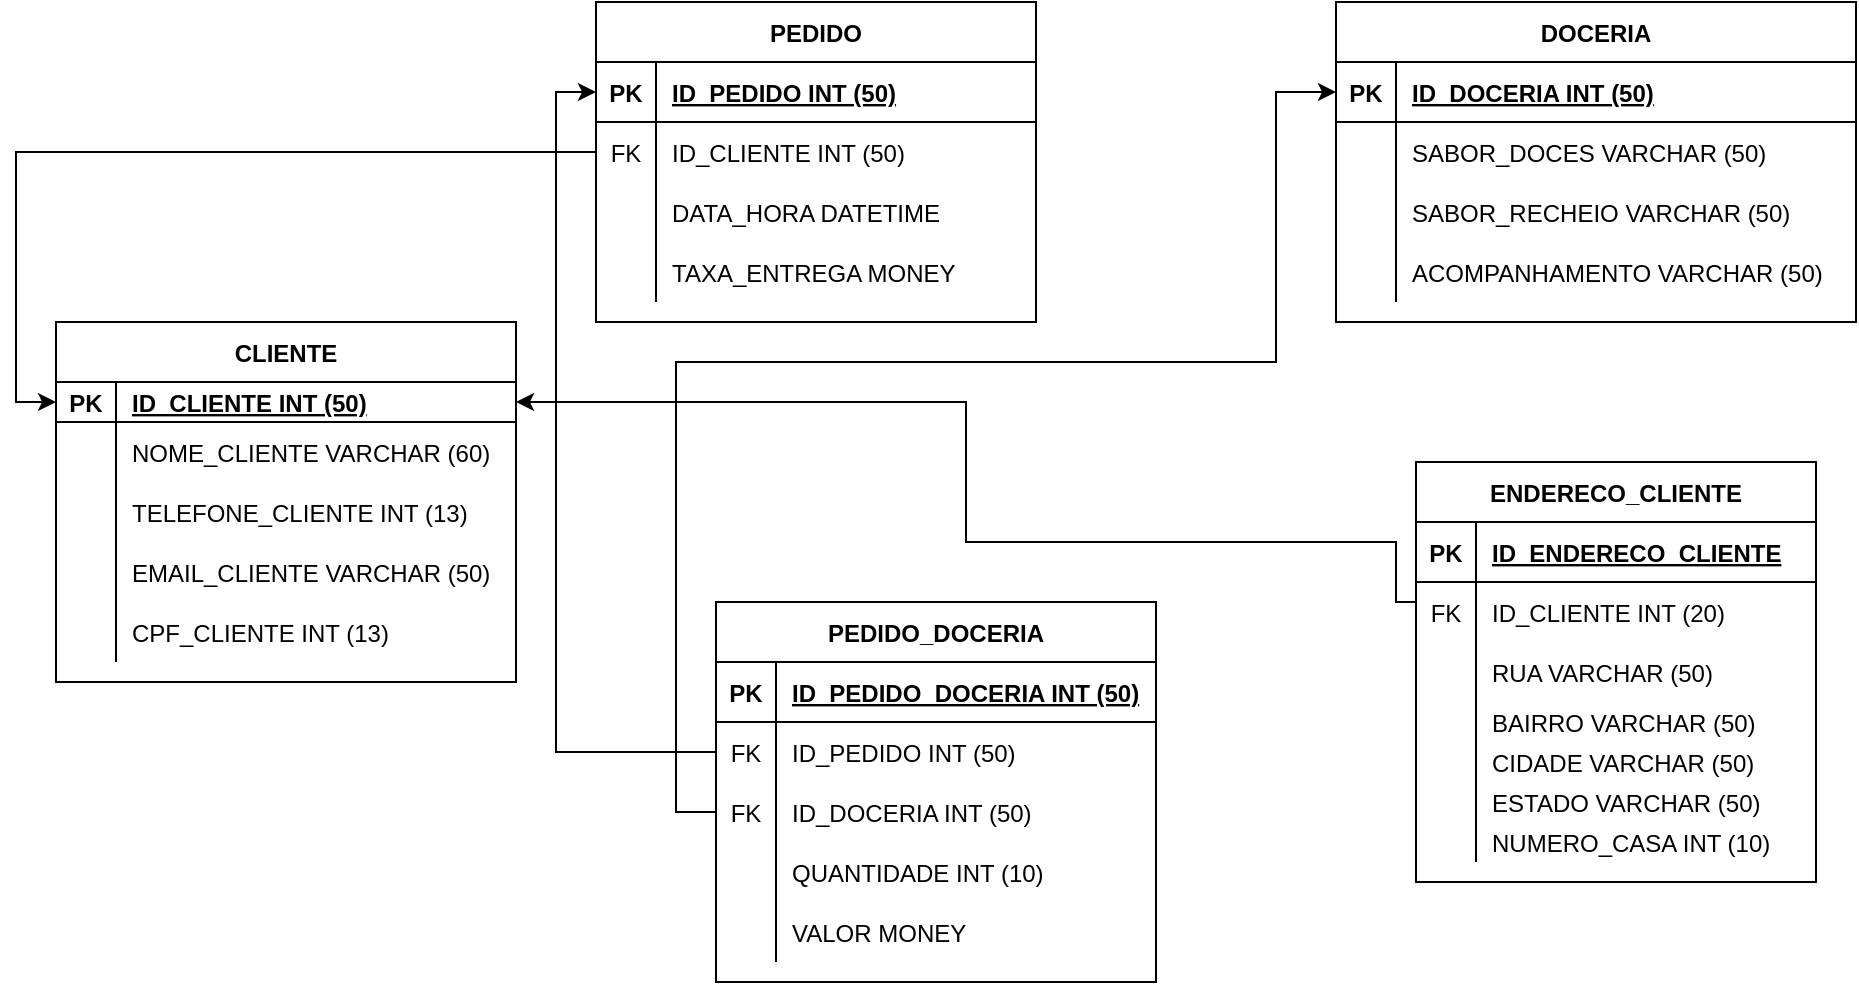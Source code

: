 <mxfile version="17.1.0" type="device"><diagram id="R2lEEEUBdFMjLlhIrx00" name="Page-1"><mxGraphModel dx="1234" dy="436" grid="1" gridSize="10" guides="1" tooltips="1" connect="1" arrows="1" fold="1" page="1" pageScale="1" pageWidth="850" pageHeight="1100" math="0" shadow="0" extFonts="Permanent Marker^https://fonts.googleapis.com/css?family=Permanent+Marker"><root><mxCell id="0"/><mxCell id="1" parent="0"/><mxCell id="0XblLJSEaMD01t5QdxHX-1" value="CLIENTE" style="shape=table;startSize=30;container=1;collapsible=1;childLayout=tableLayout;fixedRows=1;rowLines=0;fontStyle=1;align=center;resizeLast=1;" vertex="1" parent="1"><mxGeometry x="50" y="180" width="230" height="180" as="geometry"/></mxCell><mxCell id="0XblLJSEaMD01t5QdxHX-2" value="" style="shape=tableRow;horizontal=0;startSize=0;swimlaneHead=0;swimlaneBody=0;fillColor=none;collapsible=0;dropTarget=0;points=[[0,0.5],[1,0.5]];portConstraint=eastwest;top=0;left=0;right=0;bottom=1;" vertex="1" parent="0XblLJSEaMD01t5QdxHX-1"><mxGeometry y="30" width="230" height="20" as="geometry"/></mxCell><mxCell id="0XblLJSEaMD01t5QdxHX-3" value="PK" style="shape=partialRectangle;connectable=0;fillColor=none;top=0;left=0;bottom=0;right=0;fontStyle=1;overflow=hidden;" vertex="1" parent="0XblLJSEaMD01t5QdxHX-2"><mxGeometry width="30" height="20" as="geometry"><mxRectangle width="30" height="20" as="alternateBounds"/></mxGeometry></mxCell><mxCell id="0XblLJSEaMD01t5QdxHX-4" value="ID_CLIENTE INT (50)" style="shape=partialRectangle;connectable=0;fillColor=none;top=0;left=0;bottom=0;right=0;align=left;spacingLeft=6;fontStyle=5;overflow=hidden;" vertex="1" parent="0XblLJSEaMD01t5QdxHX-2"><mxGeometry x="30" width="200" height="20" as="geometry"><mxRectangle width="200" height="20" as="alternateBounds"/></mxGeometry></mxCell><mxCell id="0XblLJSEaMD01t5QdxHX-5" value="" style="shape=tableRow;horizontal=0;startSize=0;swimlaneHead=0;swimlaneBody=0;fillColor=none;collapsible=0;dropTarget=0;points=[[0,0.5],[1,0.5]];portConstraint=eastwest;top=0;left=0;right=0;bottom=0;" vertex="1" parent="0XblLJSEaMD01t5QdxHX-1"><mxGeometry y="50" width="230" height="30" as="geometry"/></mxCell><mxCell id="0XblLJSEaMD01t5QdxHX-6" value="" style="shape=partialRectangle;connectable=0;fillColor=none;top=0;left=0;bottom=0;right=0;editable=1;overflow=hidden;" vertex="1" parent="0XblLJSEaMD01t5QdxHX-5"><mxGeometry width="30" height="30" as="geometry"><mxRectangle width="30" height="30" as="alternateBounds"/></mxGeometry></mxCell><mxCell id="0XblLJSEaMD01t5QdxHX-7" value="NOME_CLIENTE VARCHAR (60)" style="shape=partialRectangle;connectable=0;fillColor=none;top=0;left=0;bottom=0;right=0;align=left;spacingLeft=6;overflow=hidden;" vertex="1" parent="0XblLJSEaMD01t5QdxHX-5"><mxGeometry x="30" width="200" height="30" as="geometry"><mxRectangle width="200" height="30" as="alternateBounds"/></mxGeometry></mxCell><mxCell id="0XblLJSEaMD01t5QdxHX-8" value="" style="shape=tableRow;horizontal=0;startSize=0;swimlaneHead=0;swimlaneBody=0;fillColor=none;collapsible=0;dropTarget=0;points=[[0,0.5],[1,0.5]];portConstraint=eastwest;top=0;left=0;right=0;bottom=0;" vertex="1" parent="0XblLJSEaMD01t5QdxHX-1"><mxGeometry y="80" width="230" height="30" as="geometry"/></mxCell><mxCell id="0XblLJSEaMD01t5QdxHX-9" value="" style="shape=partialRectangle;connectable=0;fillColor=none;top=0;left=0;bottom=0;right=0;editable=1;overflow=hidden;" vertex="1" parent="0XblLJSEaMD01t5QdxHX-8"><mxGeometry width="30" height="30" as="geometry"><mxRectangle width="30" height="30" as="alternateBounds"/></mxGeometry></mxCell><mxCell id="0XblLJSEaMD01t5QdxHX-10" value="TELEFONE_CLIENTE INT (13)" style="shape=partialRectangle;connectable=0;fillColor=none;top=0;left=0;bottom=0;right=0;align=left;spacingLeft=6;overflow=hidden;" vertex="1" parent="0XblLJSEaMD01t5QdxHX-8"><mxGeometry x="30" width="200" height="30" as="geometry"><mxRectangle width="200" height="30" as="alternateBounds"/></mxGeometry></mxCell><mxCell id="0XblLJSEaMD01t5QdxHX-11" value="" style="shape=tableRow;horizontal=0;startSize=0;swimlaneHead=0;swimlaneBody=0;fillColor=none;collapsible=0;dropTarget=0;points=[[0,0.5],[1,0.5]];portConstraint=eastwest;top=0;left=0;right=0;bottom=0;" vertex="1" parent="0XblLJSEaMD01t5QdxHX-1"><mxGeometry y="110" width="230" height="30" as="geometry"/></mxCell><mxCell id="0XblLJSEaMD01t5QdxHX-12" value="" style="shape=partialRectangle;connectable=0;fillColor=none;top=0;left=0;bottom=0;right=0;editable=1;overflow=hidden;" vertex="1" parent="0XblLJSEaMD01t5QdxHX-11"><mxGeometry width="30" height="30" as="geometry"><mxRectangle width="30" height="30" as="alternateBounds"/></mxGeometry></mxCell><mxCell id="0XblLJSEaMD01t5QdxHX-13" value="EMAIL_CLIENTE VARCHAR (50)" style="shape=partialRectangle;connectable=0;fillColor=none;top=0;left=0;bottom=0;right=0;align=left;spacingLeft=6;overflow=hidden;" vertex="1" parent="0XblLJSEaMD01t5QdxHX-11"><mxGeometry x="30" width="200" height="30" as="geometry"><mxRectangle width="200" height="30" as="alternateBounds"/></mxGeometry></mxCell><mxCell id="0XblLJSEaMD01t5QdxHX-14" value="" style="shape=tableRow;horizontal=0;startSize=0;swimlaneHead=0;swimlaneBody=0;fillColor=none;collapsible=0;dropTarget=0;points=[[0,0.5],[1,0.5]];portConstraint=eastwest;top=0;left=0;right=0;bottom=0;" vertex="1" parent="0XblLJSEaMD01t5QdxHX-1"><mxGeometry y="140" width="230" height="30" as="geometry"/></mxCell><mxCell id="0XblLJSEaMD01t5QdxHX-15" value="" style="shape=partialRectangle;connectable=0;fillColor=none;top=0;left=0;bottom=0;right=0;editable=1;overflow=hidden;" vertex="1" parent="0XblLJSEaMD01t5QdxHX-14"><mxGeometry width="30" height="30" as="geometry"><mxRectangle width="30" height="30" as="alternateBounds"/></mxGeometry></mxCell><mxCell id="0XblLJSEaMD01t5QdxHX-16" value="CPF_CLIENTE INT (13)" style="shape=partialRectangle;connectable=0;fillColor=none;top=0;left=0;bottom=0;right=0;align=left;spacingLeft=6;overflow=hidden;" vertex="1" parent="0XblLJSEaMD01t5QdxHX-14"><mxGeometry x="30" width="200" height="30" as="geometry"><mxRectangle width="200" height="30" as="alternateBounds"/></mxGeometry></mxCell><mxCell id="0XblLJSEaMD01t5QdxHX-17" value="PEDIDO" style="shape=table;startSize=30;container=1;collapsible=1;childLayout=tableLayout;fixedRows=1;rowLines=0;fontStyle=1;align=center;resizeLast=1;" vertex="1" parent="1"><mxGeometry x="320" y="20" width="220" height="160" as="geometry"/></mxCell><mxCell id="0XblLJSEaMD01t5QdxHX-18" value="" style="shape=tableRow;horizontal=0;startSize=0;swimlaneHead=0;swimlaneBody=0;fillColor=none;collapsible=0;dropTarget=0;points=[[0,0.5],[1,0.5]];portConstraint=eastwest;top=0;left=0;right=0;bottom=1;" vertex="1" parent="0XblLJSEaMD01t5QdxHX-17"><mxGeometry y="30" width="220" height="30" as="geometry"/></mxCell><mxCell id="0XblLJSEaMD01t5QdxHX-19" value="PK" style="shape=partialRectangle;connectable=0;fillColor=none;top=0;left=0;bottom=0;right=0;fontStyle=1;overflow=hidden;" vertex="1" parent="0XblLJSEaMD01t5QdxHX-18"><mxGeometry width="30" height="30" as="geometry"><mxRectangle width="30" height="30" as="alternateBounds"/></mxGeometry></mxCell><mxCell id="0XblLJSEaMD01t5QdxHX-20" value="ID_PEDIDO INT (50)" style="shape=partialRectangle;connectable=0;fillColor=none;top=0;left=0;bottom=0;right=0;align=left;spacingLeft=6;fontStyle=5;overflow=hidden;" vertex="1" parent="0XblLJSEaMD01t5QdxHX-18"><mxGeometry x="30" width="190" height="30" as="geometry"><mxRectangle width="190" height="30" as="alternateBounds"/></mxGeometry></mxCell><mxCell id="0XblLJSEaMD01t5QdxHX-21" value="" style="shape=tableRow;horizontal=0;startSize=0;swimlaneHead=0;swimlaneBody=0;fillColor=none;collapsible=0;dropTarget=0;points=[[0,0.5],[1,0.5]];portConstraint=eastwest;top=0;left=0;right=0;bottom=0;" vertex="1" parent="0XblLJSEaMD01t5QdxHX-17"><mxGeometry y="60" width="220" height="30" as="geometry"/></mxCell><mxCell id="0XblLJSEaMD01t5QdxHX-22" value="FK" style="shape=partialRectangle;connectable=0;fillColor=none;top=0;left=0;bottom=0;right=0;editable=1;overflow=hidden;" vertex="1" parent="0XblLJSEaMD01t5QdxHX-21"><mxGeometry width="30" height="30" as="geometry"><mxRectangle width="30" height="30" as="alternateBounds"/></mxGeometry></mxCell><mxCell id="0XblLJSEaMD01t5QdxHX-23" value="ID_CLIENTE INT (50)" style="shape=partialRectangle;connectable=0;fillColor=none;top=0;left=0;bottom=0;right=0;align=left;spacingLeft=6;overflow=hidden;" vertex="1" parent="0XblLJSEaMD01t5QdxHX-21"><mxGeometry x="30" width="190" height="30" as="geometry"><mxRectangle width="190" height="30" as="alternateBounds"/></mxGeometry></mxCell><mxCell id="0XblLJSEaMD01t5QdxHX-24" value="" style="shape=tableRow;horizontal=0;startSize=0;swimlaneHead=0;swimlaneBody=0;fillColor=none;collapsible=0;dropTarget=0;points=[[0,0.5],[1,0.5]];portConstraint=eastwest;top=0;left=0;right=0;bottom=0;" vertex="1" parent="0XblLJSEaMD01t5QdxHX-17"><mxGeometry y="90" width="220" height="30" as="geometry"/></mxCell><mxCell id="0XblLJSEaMD01t5QdxHX-25" value="" style="shape=partialRectangle;connectable=0;fillColor=none;top=0;left=0;bottom=0;right=0;editable=1;overflow=hidden;" vertex="1" parent="0XblLJSEaMD01t5QdxHX-24"><mxGeometry width="30" height="30" as="geometry"><mxRectangle width="30" height="30" as="alternateBounds"/></mxGeometry></mxCell><mxCell id="0XblLJSEaMD01t5QdxHX-26" value="DATA_HORA DATETIME" style="shape=partialRectangle;connectable=0;fillColor=none;top=0;left=0;bottom=0;right=0;align=left;spacingLeft=6;overflow=hidden;" vertex="1" parent="0XblLJSEaMD01t5QdxHX-24"><mxGeometry x="30" width="190" height="30" as="geometry"><mxRectangle width="190" height="30" as="alternateBounds"/></mxGeometry></mxCell><mxCell id="0XblLJSEaMD01t5QdxHX-27" value="" style="shape=tableRow;horizontal=0;startSize=0;swimlaneHead=0;swimlaneBody=0;fillColor=none;collapsible=0;dropTarget=0;points=[[0,0.5],[1,0.5]];portConstraint=eastwest;top=0;left=0;right=0;bottom=0;" vertex="1" parent="0XblLJSEaMD01t5QdxHX-17"><mxGeometry y="120" width="220" height="30" as="geometry"/></mxCell><mxCell id="0XblLJSEaMD01t5QdxHX-28" value="" style="shape=partialRectangle;connectable=0;fillColor=none;top=0;left=0;bottom=0;right=0;editable=1;overflow=hidden;" vertex="1" parent="0XblLJSEaMD01t5QdxHX-27"><mxGeometry width="30" height="30" as="geometry"><mxRectangle width="30" height="30" as="alternateBounds"/></mxGeometry></mxCell><mxCell id="0XblLJSEaMD01t5QdxHX-29" value="TAXA_ENTREGA MONEY" style="shape=partialRectangle;connectable=0;fillColor=none;top=0;left=0;bottom=0;right=0;align=left;spacingLeft=6;overflow=hidden;" vertex="1" parent="0XblLJSEaMD01t5QdxHX-27"><mxGeometry x="30" width="190" height="30" as="geometry"><mxRectangle width="190" height="30" as="alternateBounds"/></mxGeometry></mxCell><mxCell id="0XblLJSEaMD01t5QdxHX-30" value="PEDIDO_DOCERIA" style="shape=table;startSize=30;container=1;collapsible=1;childLayout=tableLayout;fixedRows=1;rowLines=0;fontStyle=1;align=center;resizeLast=1;" vertex="1" parent="1"><mxGeometry x="380" y="320" width="220" height="190" as="geometry"/></mxCell><mxCell id="0XblLJSEaMD01t5QdxHX-31" value="" style="shape=tableRow;horizontal=0;startSize=0;swimlaneHead=0;swimlaneBody=0;fillColor=none;collapsible=0;dropTarget=0;points=[[0,0.5],[1,0.5]];portConstraint=eastwest;top=0;left=0;right=0;bottom=1;" vertex="1" parent="0XblLJSEaMD01t5QdxHX-30"><mxGeometry y="30" width="220" height="30" as="geometry"/></mxCell><mxCell id="0XblLJSEaMD01t5QdxHX-32" value="PK" style="shape=partialRectangle;connectable=0;fillColor=none;top=0;left=0;bottom=0;right=0;fontStyle=1;overflow=hidden;" vertex="1" parent="0XblLJSEaMD01t5QdxHX-31"><mxGeometry width="30" height="30" as="geometry"><mxRectangle width="30" height="30" as="alternateBounds"/></mxGeometry></mxCell><mxCell id="0XblLJSEaMD01t5QdxHX-33" value="ID_PEDIDO_DOCERIA INT (50)" style="shape=partialRectangle;connectable=0;fillColor=none;top=0;left=0;bottom=0;right=0;align=left;spacingLeft=6;fontStyle=5;overflow=hidden;" vertex="1" parent="0XblLJSEaMD01t5QdxHX-31"><mxGeometry x="30" width="190" height="30" as="geometry"><mxRectangle width="190" height="30" as="alternateBounds"/></mxGeometry></mxCell><mxCell id="0XblLJSEaMD01t5QdxHX-34" value="" style="shape=tableRow;horizontal=0;startSize=0;swimlaneHead=0;swimlaneBody=0;fillColor=none;collapsible=0;dropTarget=0;points=[[0,0.5],[1,0.5]];portConstraint=eastwest;top=0;left=0;right=0;bottom=0;" vertex="1" parent="0XblLJSEaMD01t5QdxHX-30"><mxGeometry y="60" width="220" height="30" as="geometry"/></mxCell><mxCell id="0XblLJSEaMD01t5QdxHX-35" value="FK" style="shape=partialRectangle;connectable=0;fillColor=none;top=0;left=0;bottom=0;right=0;editable=1;overflow=hidden;" vertex="1" parent="0XblLJSEaMD01t5QdxHX-34"><mxGeometry width="30" height="30" as="geometry"><mxRectangle width="30" height="30" as="alternateBounds"/></mxGeometry></mxCell><mxCell id="0XblLJSEaMD01t5QdxHX-36" value="ID_PEDIDO INT (50)" style="shape=partialRectangle;connectable=0;fillColor=none;top=0;left=0;bottom=0;right=0;align=left;spacingLeft=6;overflow=hidden;" vertex="1" parent="0XblLJSEaMD01t5QdxHX-34"><mxGeometry x="30" width="190" height="30" as="geometry"><mxRectangle width="190" height="30" as="alternateBounds"/></mxGeometry></mxCell><mxCell id="0XblLJSEaMD01t5QdxHX-37" value="" style="shape=tableRow;horizontal=0;startSize=0;swimlaneHead=0;swimlaneBody=0;fillColor=none;collapsible=0;dropTarget=0;points=[[0,0.5],[1,0.5]];portConstraint=eastwest;top=0;left=0;right=0;bottom=0;" vertex="1" parent="0XblLJSEaMD01t5QdxHX-30"><mxGeometry y="90" width="220" height="30" as="geometry"/></mxCell><mxCell id="0XblLJSEaMD01t5QdxHX-38" value="FK" style="shape=partialRectangle;connectable=0;fillColor=none;top=0;left=0;bottom=0;right=0;editable=1;overflow=hidden;" vertex="1" parent="0XblLJSEaMD01t5QdxHX-37"><mxGeometry width="30" height="30" as="geometry"><mxRectangle width="30" height="30" as="alternateBounds"/></mxGeometry></mxCell><mxCell id="0XblLJSEaMD01t5QdxHX-39" value="ID_DOCERIA INT (50)" style="shape=partialRectangle;connectable=0;fillColor=none;top=0;left=0;bottom=0;right=0;align=left;spacingLeft=6;overflow=hidden;" vertex="1" parent="0XblLJSEaMD01t5QdxHX-37"><mxGeometry x="30" width="190" height="30" as="geometry"><mxRectangle width="190" height="30" as="alternateBounds"/></mxGeometry></mxCell><mxCell id="0XblLJSEaMD01t5QdxHX-40" value="" style="shape=tableRow;horizontal=0;startSize=0;swimlaneHead=0;swimlaneBody=0;fillColor=none;collapsible=0;dropTarget=0;points=[[0,0.5],[1,0.5]];portConstraint=eastwest;top=0;left=0;right=0;bottom=0;" vertex="1" parent="0XblLJSEaMD01t5QdxHX-30"><mxGeometry y="120" width="220" height="30" as="geometry"/></mxCell><mxCell id="0XblLJSEaMD01t5QdxHX-41" value="" style="shape=partialRectangle;connectable=0;fillColor=none;top=0;left=0;bottom=0;right=0;editable=1;overflow=hidden;" vertex="1" parent="0XblLJSEaMD01t5QdxHX-40"><mxGeometry width="30" height="30" as="geometry"><mxRectangle width="30" height="30" as="alternateBounds"/></mxGeometry></mxCell><mxCell id="0XblLJSEaMD01t5QdxHX-42" value="QUANTIDADE INT (10)" style="shape=partialRectangle;connectable=0;fillColor=none;top=0;left=0;bottom=0;right=0;align=left;spacingLeft=6;overflow=hidden;" vertex="1" parent="0XblLJSEaMD01t5QdxHX-40"><mxGeometry x="30" width="190" height="30" as="geometry"><mxRectangle width="190" height="30" as="alternateBounds"/></mxGeometry></mxCell><mxCell id="0XblLJSEaMD01t5QdxHX-43" value="" style="shape=tableRow;horizontal=0;startSize=0;swimlaneHead=0;swimlaneBody=0;fillColor=none;collapsible=0;dropTarget=0;points=[[0,0.5],[1,0.5]];portConstraint=eastwest;top=0;left=0;right=0;bottom=0;" vertex="1" parent="0XblLJSEaMD01t5QdxHX-30"><mxGeometry y="150" width="220" height="30" as="geometry"/></mxCell><mxCell id="0XblLJSEaMD01t5QdxHX-44" value="" style="shape=partialRectangle;connectable=0;fillColor=none;top=0;left=0;bottom=0;right=0;editable=1;overflow=hidden;" vertex="1" parent="0XblLJSEaMD01t5QdxHX-43"><mxGeometry width="30" height="30" as="geometry"><mxRectangle width="30" height="30" as="alternateBounds"/></mxGeometry></mxCell><mxCell id="0XblLJSEaMD01t5QdxHX-45" value="VALOR MONEY" style="shape=partialRectangle;connectable=0;fillColor=none;top=0;left=0;bottom=0;right=0;align=left;spacingLeft=6;overflow=hidden;" vertex="1" parent="0XblLJSEaMD01t5QdxHX-43"><mxGeometry x="30" width="190" height="30" as="geometry"><mxRectangle width="190" height="30" as="alternateBounds"/></mxGeometry></mxCell><mxCell id="0XblLJSEaMD01t5QdxHX-46" value="DOCERIA" style="shape=table;startSize=30;container=1;collapsible=1;childLayout=tableLayout;fixedRows=1;rowLines=0;fontStyle=1;align=center;resizeLast=1;" vertex="1" parent="1"><mxGeometry x="690" y="20" width="260" height="160" as="geometry"/></mxCell><mxCell id="0XblLJSEaMD01t5QdxHX-47" value="" style="shape=tableRow;horizontal=0;startSize=0;swimlaneHead=0;swimlaneBody=0;fillColor=none;collapsible=0;dropTarget=0;points=[[0,0.5],[1,0.5]];portConstraint=eastwest;top=0;left=0;right=0;bottom=1;" vertex="1" parent="0XblLJSEaMD01t5QdxHX-46"><mxGeometry y="30" width="260" height="30" as="geometry"/></mxCell><mxCell id="0XblLJSEaMD01t5QdxHX-48" value="PK" style="shape=partialRectangle;connectable=0;fillColor=none;top=0;left=0;bottom=0;right=0;fontStyle=1;overflow=hidden;" vertex="1" parent="0XblLJSEaMD01t5QdxHX-47"><mxGeometry width="30" height="30" as="geometry"><mxRectangle width="30" height="30" as="alternateBounds"/></mxGeometry></mxCell><mxCell id="0XblLJSEaMD01t5QdxHX-49" value="ID_DOCERIA INT (50)" style="shape=partialRectangle;connectable=0;fillColor=none;top=0;left=0;bottom=0;right=0;align=left;spacingLeft=6;fontStyle=5;overflow=hidden;" vertex="1" parent="0XblLJSEaMD01t5QdxHX-47"><mxGeometry x="30" width="230" height="30" as="geometry"><mxRectangle width="230" height="30" as="alternateBounds"/></mxGeometry></mxCell><mxCell id="0XblLJSEaMD01t5QdxHX-50" value="" style="shape=tableRow;horizontal=0;startSize=0;swimlaneHead=0;swimlaneBody=0;fillColor=none;collapsible=0;dropTarget=0;points=[[0,0.5],[1,0.5]];portConstraint=eastwest;top=0;left=0;right=0;bottom=0;" vertex="1" parent="0XblLJSEaMD01t5QdxHX-46"><mxGeometry y="60" width="260" height="30" as="geometry"/></mxCell><mxCell id="0XblLJSEaMD01t5QdxHX-51" value="" style="shape=partialRectangle;connectable=0;fillColor=none;top=0;left=0;bottom=0;right=0;editable=1;overflow=hidden;" vertex="1" parent="0XblLJSEaMD01t5QdxHX-50"><mxGeometry width="30" height="30" as="geometry"><mxRectangle width="30" height="30" as="alternateBounds"/></mxGeometry></mxCell><mxCell id="0XblLJSEaMD01t5QdxHX-52" value="SABOR_DOCES VARCHAR (50)" style="shape=partialRectangle;connectable=0;fillColor=none;top=0;left=0;bottom=0;right=0;align=left;spacingLeft=6;overflow=hidden;" vertex="1" parent="0XblLJSEaMD01t5QdxHX-50"><mxGeometry x="30" width="230" height="30" as="geometry"><mxRectangle width="230" height="30" as="alternateBounds"/></mxGeometry></mxCell><mxCell id="0XblLJSEaMD01t5QdxHX-53" value="" style="shape=tableRow;horizontal=0;startSize=0;swimlaneHead=0;swimlaneBody=0;fillColor=none;collapsible=0;dropTarget=0;points=[[0,0.5],[1,0.5]];portConstraint=eastwest;top=0;left=0;right=0;bottom=0;" vertex="1" parent="0XblLJSEaMD01t5QdxHX-46"><mxGeometry y="90" width="260" height="30" as="geometry"/></mxCell><mxCell id="0XblLJSEaMD01t5QdxHX-54" value="" style="shape=partialRectangle;connectable=0;fillColor=none;top=0;left=0;bottom=0;right=0;editable=1;overflow=hidden;" vertex="1" parent="0XblLJSEaMD01t5QdxHX-53"><mxGeometry width="30" height="30" as="geometry"><mxRectangle width="30" height="30" as="alternateBounds"/></mxGeometry></mxCell><mxCell id="0XblLJSEaMD01t5QdxHX-55" value="SABOR_RECHEIO VARCHAR (50)" style="shape=partialRectangle;connectable=0;fillColor=none;top=0;left=0;bottom=0;right=0;align=left;spacingLeft=6;overflow=hidden;" vertex="1" parent="0XblLJSEaMD01t5QdxHX-53"><mxGeometry x="30" width="230" height="30" as="geometry"><mxRectangle width="230" height="30" as="alternateBounds"/></mxGeometry></mxCell><mxCell id="0XblLJSEaMD01t5QdxHX-56" value="" style="shape=tableRow;horizontal=0;startSize=0;swimlaneHead=0;swimlaneBody=0;fillColor=none;collapsible=0;dropTarget=0;points=[[0,0.5],[1,0.5]];portConstraint=eastwest;top=0;left=0;right=0;bottom=0;" vertex="1" parent="0XblLJSEaMD01t5QdxHX-46"><mxGeometry y="120" width="260" height="30" as="geometry"/></mxCell><mxCell id="0XblLJSEaMD01t5QdxHX-57" value="" style="shape=partialRectangle;connectable=0;fillColor=none;top=0;left=0;bottom=0;right=0;editable=1;overflow=hidden;" vertex="1" parent="0XblLJSEaMD01t5QdxHX-56"><mxGeometry width="30" height="30" as="geometry"><mxRectangle width="30" height="30" as="alternateBounds"/></mxGeometry></mxCell><mxCell id="0XblLJSEaMD01t5QdxHX-58" value="ACOMPANHAMENTO VARCHAR (50)" style="shape=partialRectangle;connectable=0;fillColor=none;top=0;left=0;bottom=0;right=0;align=left;spacingLeft=6;overflow=hidden;" vertex="1" parent="0XblLJSEaMD01t5QdxHX-56"><mxGeometry x="30" width="230" height="30" as="geometry"><mxRectangle width="230" height="30" as="alternateBounds"/></mxGeometry></mxCell><mxCell id="0XblLJSEaMD01t5QdxHX-59" value="ENDERECO_CLIENTE" style="shape=table;startSize=30;container=1;collapsible=1;childLayout=tableLayout;fixedRows=1;rowLines=0;fontStyle=1;align=center;resizeLast=1;" vertex="1" parent="1"><mxGeometry x="730" y="250" width="200" height="210" as="geometry"/></mxCell><mxCell id="0XblLJSEaMD01t5QdxHX-60" value="" style="shape=tableRow;horizontal=0;startSize=0;swimlaneHead=0;swimlaneBody=0;fillColor=none;collapsible=0;dropTarget=0;points=[[0,0.5],[1,0.5]];portConstraint=eastwest;top=0;left=0;right=0;bottom=1;" vertex="1" parent="0XblLJSEaMD01t5QdxHX-59"><mxGeometry y="30" width="200" height="30" as="geometry"/></mxCell><mxCell id="0XblLJSEaMD01t5QdxHX-61" value="PK" style="shape=partialRectangle;connectable=0;fillColor=none;top=0;left=0;bottom=0;right=0;fontStyle=1;overflow=hidden;" vertex="1" parent="0XblLJSEaMD01t5QdxHX-60"><mxGeometry width="30" height="30" as="geometry"><mxRectangle width="30" height="30" as="alternateBounds"/></mxGeometry></mxCell><mxCell id="0XblLJSEaMD01t5QdxHX-62" value="ID_ENDERECO_CLIENTE" style="shape=partialRectangle;connectable=0;fillColor=none;top=0;left=0;bottom=0;right=0;align=left;spacingLeft=6;fontStyle=5;overflow=hidden;" vertex="1" parent="0XblLJSEaMD01t5QdxHX-60"><mxGeometry x="30" width="170" height="30" as="geometry"><mxRectangle width="170" height="30" as="alternateBounds"/></mxGeometry></mxCell><mxCell id="0XblLJSEaMD01t5QdxHX-63" value="" style="shape=tableRow;horizontal=0;startSize=0;swimlaneHead=0;swimlaneBody=0;fillColor=none;collapsible=0;dropTarget=0;points=[[0,0.5],[1,0.5]];portConstraint=eastwest;top=0;left=0;right=0;bottom=0;" vertex="1" parent="0XblLJSEaMD01t5QdxHX-59"><mxGeometry y="60" width="200" height="30" as="geometry"/></mxCell><mxCell id="0XblLJSEaMD01t5QdxHX-64" value="FK" style="shape=partialRectangle;connectable=0;fillColor=none;top=0;left=0;bottom=0;right=0;editable=1;overflow=hidden;" vertex="1" parent="0XblLJSEaMD01t5QdxHX-63"><mxGeometry width="30" height="30" as="geometry"><mxRectangle width="30" height="30" as="alternateBounds"/></mxGeometry></mxCell><mxCell id="0XblLJSEaMD01t5QdxHX-65" value="ID_CLIENTE INT (20)" style="shape=partialRectangle;connectable=0;fillColor=none;top=0;left=0;bottom=0;right=0;align=left;spacingLeft=6;overflow=hidden;" vertex="1" parent="0XblLJSEaMD01t5QdxHX-63"><mxGeometry x="30" width="170" height="30" as="geometry"><mxRectangle width="170" height="30" as="alternateBounds"/></mxGeometry></mxCell><mxCell id="0XblLJSEaMD01t5QdxHX-66" value="" style="shape=tableRow;horizontal=0;startSize=0;swimlaneHead=0;swimlaneBody=0;fillColor=none;collapsible=0;dropTarget=0;points=[[0,0.5],[1,0.5]];portConstraint=eastwest;top=0;left=0;right=0;bottom=0;" vertex="1" parent="0XblLJSEaMD01t5QdxHX-59"><mxGeometry y="90" width="200" height="30" as="geometry"/></mxCell><mxCell id="0XblLJSEaMD01t5QdxHX-67" value="" style="shape=partialRectangle;connectable=0;fillColor=none;top=0;left=0;bottom=0;right=0;editable=1;overflow=hidden;" vertex="1" parent="0XblLJSEaMD01t5QdxHX-66"><mxGeometry width="30" height="30" as="geometry"><mxRectangle width="30" height="30" as="alternateBounds"/></mxGeometry></mxCell><mxCell id="0XblLJSEaMD01t5QdxHX-68" value="RUA VARCHAR (50)" style="shape=partialRectangle;connectable=0;fillColor=none;top=0;left=0;bottom=0;right=0;align=left;spacingLeft=6;overflow=hidden;" vertex="1" parent="0XblLJSEaMD01t5QdxHX-66"><mxGeometry x="30" width="170" height="30" as="geometry"><mxRectangle width="170" height="30" as="alternateBounds"/></mxGeometry></mxCell><mxCell id="0XblLJSEaMD01t5QdxHX-69" value="" style="shape=tableRow;horizontal=0;startSize=0;swimlaneHead=0;swimlaneBody=0;fillColor=none;collapsible=0;dropTarget=0;points=[[0,0.5],[1,0.5]];portConstraint=eastwest;top=0;left=0;right=0;bottom=0;" vertex="1" parent="0XblLJSEaMD01t5QdxHX-59"><mxGeometry y="120" width="200" height="20" as="geometry"/></mxCell><mxCell id="0XblLJSEaMD01t5QdxHX-70" value="" style="shape=partialRectangle;connectable=0;fillColor=none;top=0;left=0;bottom=0;right=0;editable=1;overflow=hidden;" vertex="1" parent="0XblLJSEaMD01t5QdxHX-69"><mxGeometry width="30" height="20" as="geometry"><mxRectangle width="30" height="20" as="alternateBounds"/></mxGeometry></mxCell><mxCell id="0XblLJSEaMD01t5QdxHX-71" value="BAIRRO VARCHAR (50)" style="shape=partialRectangle;connectable=0;fillColor=none;top=0;left=0;bottom=0;right=0;align=left;spacingLeft=6;overflow=hidden;" vertex="1" parent="0XblLJSEaMD01t5QdxHX-69"><mxGeometry x="30" width="170" height="20" as="geometry"><mxRectangle width="170" height="20" as="alternateBounds"/></mxGeometry></mxCell><mxCell id="0XblLJSEaMD01t5QdxHX-72" value="" style="shape=tableRow;horizontal=0;startSize=0;swimlaneHead=0;swimlaneBody=0;fillColor=none;collapsible=0;dropTarget=0;points=[[0,0.5],[1,0.5]];portConstraint=eastwest;top=0;left=0;right=0;bottom=0;" vertex="1" parent="0XblLJSEaMD01t5QdxHX-59"><mxGeometry y="140" width="200" height="20" as="geometry"/></mxCell><mxCell id="0XblLJSEaMD01t5QdxHX-73" value="" style="shape=partialRectangle;connectable=0;fillColor=none;top=0;left=0;bottom=0;right=0;editable=1;overflow=hidden;" vertex="1" parent="0XblLJSEaMD01t5QdxHX-72"><mxGeometry width="30" height="20" as="geometry"><mxRectangle width="30" height="20" as="alternateBounds"/></mxGeometry></mxCell><mxCell id="0XblLJSEaMD01t5QdxHX-74" value="CIDADE VARCHAR (50)" style="shape=partialRectangle;connectable=0;fillColor=none;top=0;left=0;bottom=0;right=0;align=left;spacingLeft=6;overflow=hidden;" vertex="1" parent="0XblLJSEaMD01t5QdxHX-72"><mxGeometry x="30" width="170" height="20" as="geometry"><mxRectangle width="170" height="20" as="alternateBounds"/></mxGeometry></mxCell><mxCell id="0XblLJSEaMD01t5QdxHX-75" value="" style="shape=tableRow;horizontal=0;startSize=0;swimlaneHead=0;swimlaneBody=0;fillColor=none;collapsible=0;dropTarget=0;points=[[0,0.5],[1,0.5]];portConstraint=eastwest;top=0;left=0;right=0;bottom=0;" vertex="1" parent="0XblLJSEaMD01t5QdxHX-59"><mxGeometry y="160" width="200" height="20" as="geometry"/></mxCell><mxCell id="0XblLJSEaMD01t5QdxHX-76" value="" style="shape=partialRectangle;connectable=0;fillColor=none;top=0;left=0;bottom=0;right=0;editable=1;overflow=hidden;" vertex="1" parent="0XblLJSEaMD01t5QdxHX-75"><mxGeometry width="30" height="20" as="geometry"><mxRectangle width="30" height="20" as="alternateBounds"/></mxGeometry></mxCell><mxCell id="0XblLJSEaMD01t5QdxHX-77" value="ESTADO VARCHAR (50)" style="shape=partialRectangle;connectable=0;fillColor=none;top=0;left=0;bottom=0;right=0;align=left;spacingLeft=6;overflow=hidden;" vertex="1" parent="0XblLJSEaMD01t5QdxHX-75"><mxGeometry x="30" width="170" height="20" as="geometry"><mxRectangle width="170" height="20" as="alternateBounds"/></mxGeometry></mxCell><mxCell id="0XblLJSEaMD01t5QdxHX-97" value="" style="shape=tableRow;horizontal=0;startSize=0;swimlaneHead=0;swimlaneBody=0;fillColor=none;collapsible=0;dropTarget=0;points=[[0,0.5],[1,0.5]];portConstraint=eastwest;top=0;left=0;right=0;bottom=0;" vertex="1" parent="0XblLJSEaMD01t5QdxHX-59"><mxGeometry y="180" width="200" height="20" as="geometry"/></mxCell><mxCell id="0XblLJSEaMD01t5QdxHX-98" value="" style="shape=partialRectangle;connectable=0;fillColor=none;top=0;left=0;bottom=0;right=0;editable=1;overflow=hidden;" vertex="1" parent="0XblLJSEaMD01t5QdxHX-97"><mxGeometry width="30" height="20" as="geometry"><mxRectangle width="30" height="20" as="alternateBounds"/></mxGeometry></mxCell><mxCell id="0XblLJSEaMD01t5QdxHX-99" value="NUMERO_CASA INT (10)" style="shape=partialRectangle;connectable=0;fillColor=none;top=0;left=0;bottom=0;right=0;align=left;spacingLeft=6;overflow=hidden;" vertex="1" parent="0XblLJSEaMD01t5QdxHX-97"><mxGeometry x="30" width="170" height="20" as="geometry"><mxRectangle width="170" height="20" as="alternateBounds"/></mxGeometry></mxCell><mxCell id="0XblLJSEaMD01t5QdxHX-104" style="edgeStyle=orthogonalEdgeStyle;rounded=0;orthogonalLoop=1;jettySize=auto;html=1;entryX=0;entryY=0.5;entryDx=0;entryDy=0;" edge="1" parent="1" source="0XblLJSEaMD01t5QdxHX-21" target="0XblLJSEaMD01t5QdxHX-2"><mxGeometry relative="1" as="geometry"/></mxCell><mxCell id="0XblLJSEaMD01t5QdxHX-105" style="edgeStyle=orthogonalEdgeStyle;rounded=0;orthogonalLoop=1;jettySize=auto;html=1;entryX=0;entryY=0.5;entryDx=0;entryDy=0;" edge="1" parent="1" source="0XblLJSEaMD01t5QdxHX-34" target="0XblLJSEaMD01t5QdxHX-18"><mxGeometry relative="1" as="geometry"/></mxCell><mxCell id="0XblLJSEaMD01t5QdxHX-106" style="edgeStyle=orthogonalEdgeStyle;rounded=0;orthogonalLoop=1;jettySize=auto;html=1;entryX=0;entryY=0.5;entryDx=0;entryDy=0;exitX=0;exitY=0.5;exitDx=0;exitDy=0;" edge="1" parent="1" source="0XblLJSEaMD01t5QdxHX-37" target="0XblLJSEaMD01t5QdxHX-47"><mxGeometry relative="1" as="geometry"><Array as="points"><mxPoint x="360" y="425"/><mxPoint x="360" y="200"/><mxPoint x="660" y="200"/><mxPoint x="660" y="65"/></Array></mxGeometry></mxCell><mxCell id="0XblLJSEaMD01t5QdxHX-107" style="edgeStyle=orthogonalEdgeStyle;rounded=0;orthogonalLoop=1;jettySize=auto;html=1;entryX=1;entryY=0.5;entryDx=0;entryDy=0;" edge="1" parent="1" source="0XblLJSEaMD01t5QdxHX-63" target="0XblLJSEaMD01t5QdxHX-2"><mxGeometry relative="1" as="geometry"><Array as="points"><mxPoint x="720" y="320"/><mxPoint x="720" y="290"/><mxPoint x="505" y="290"/><mxPoint x="505" y="220"/></Array></mxGeometry></mxCell></root></mxGraphModel></diagram></mxfile>